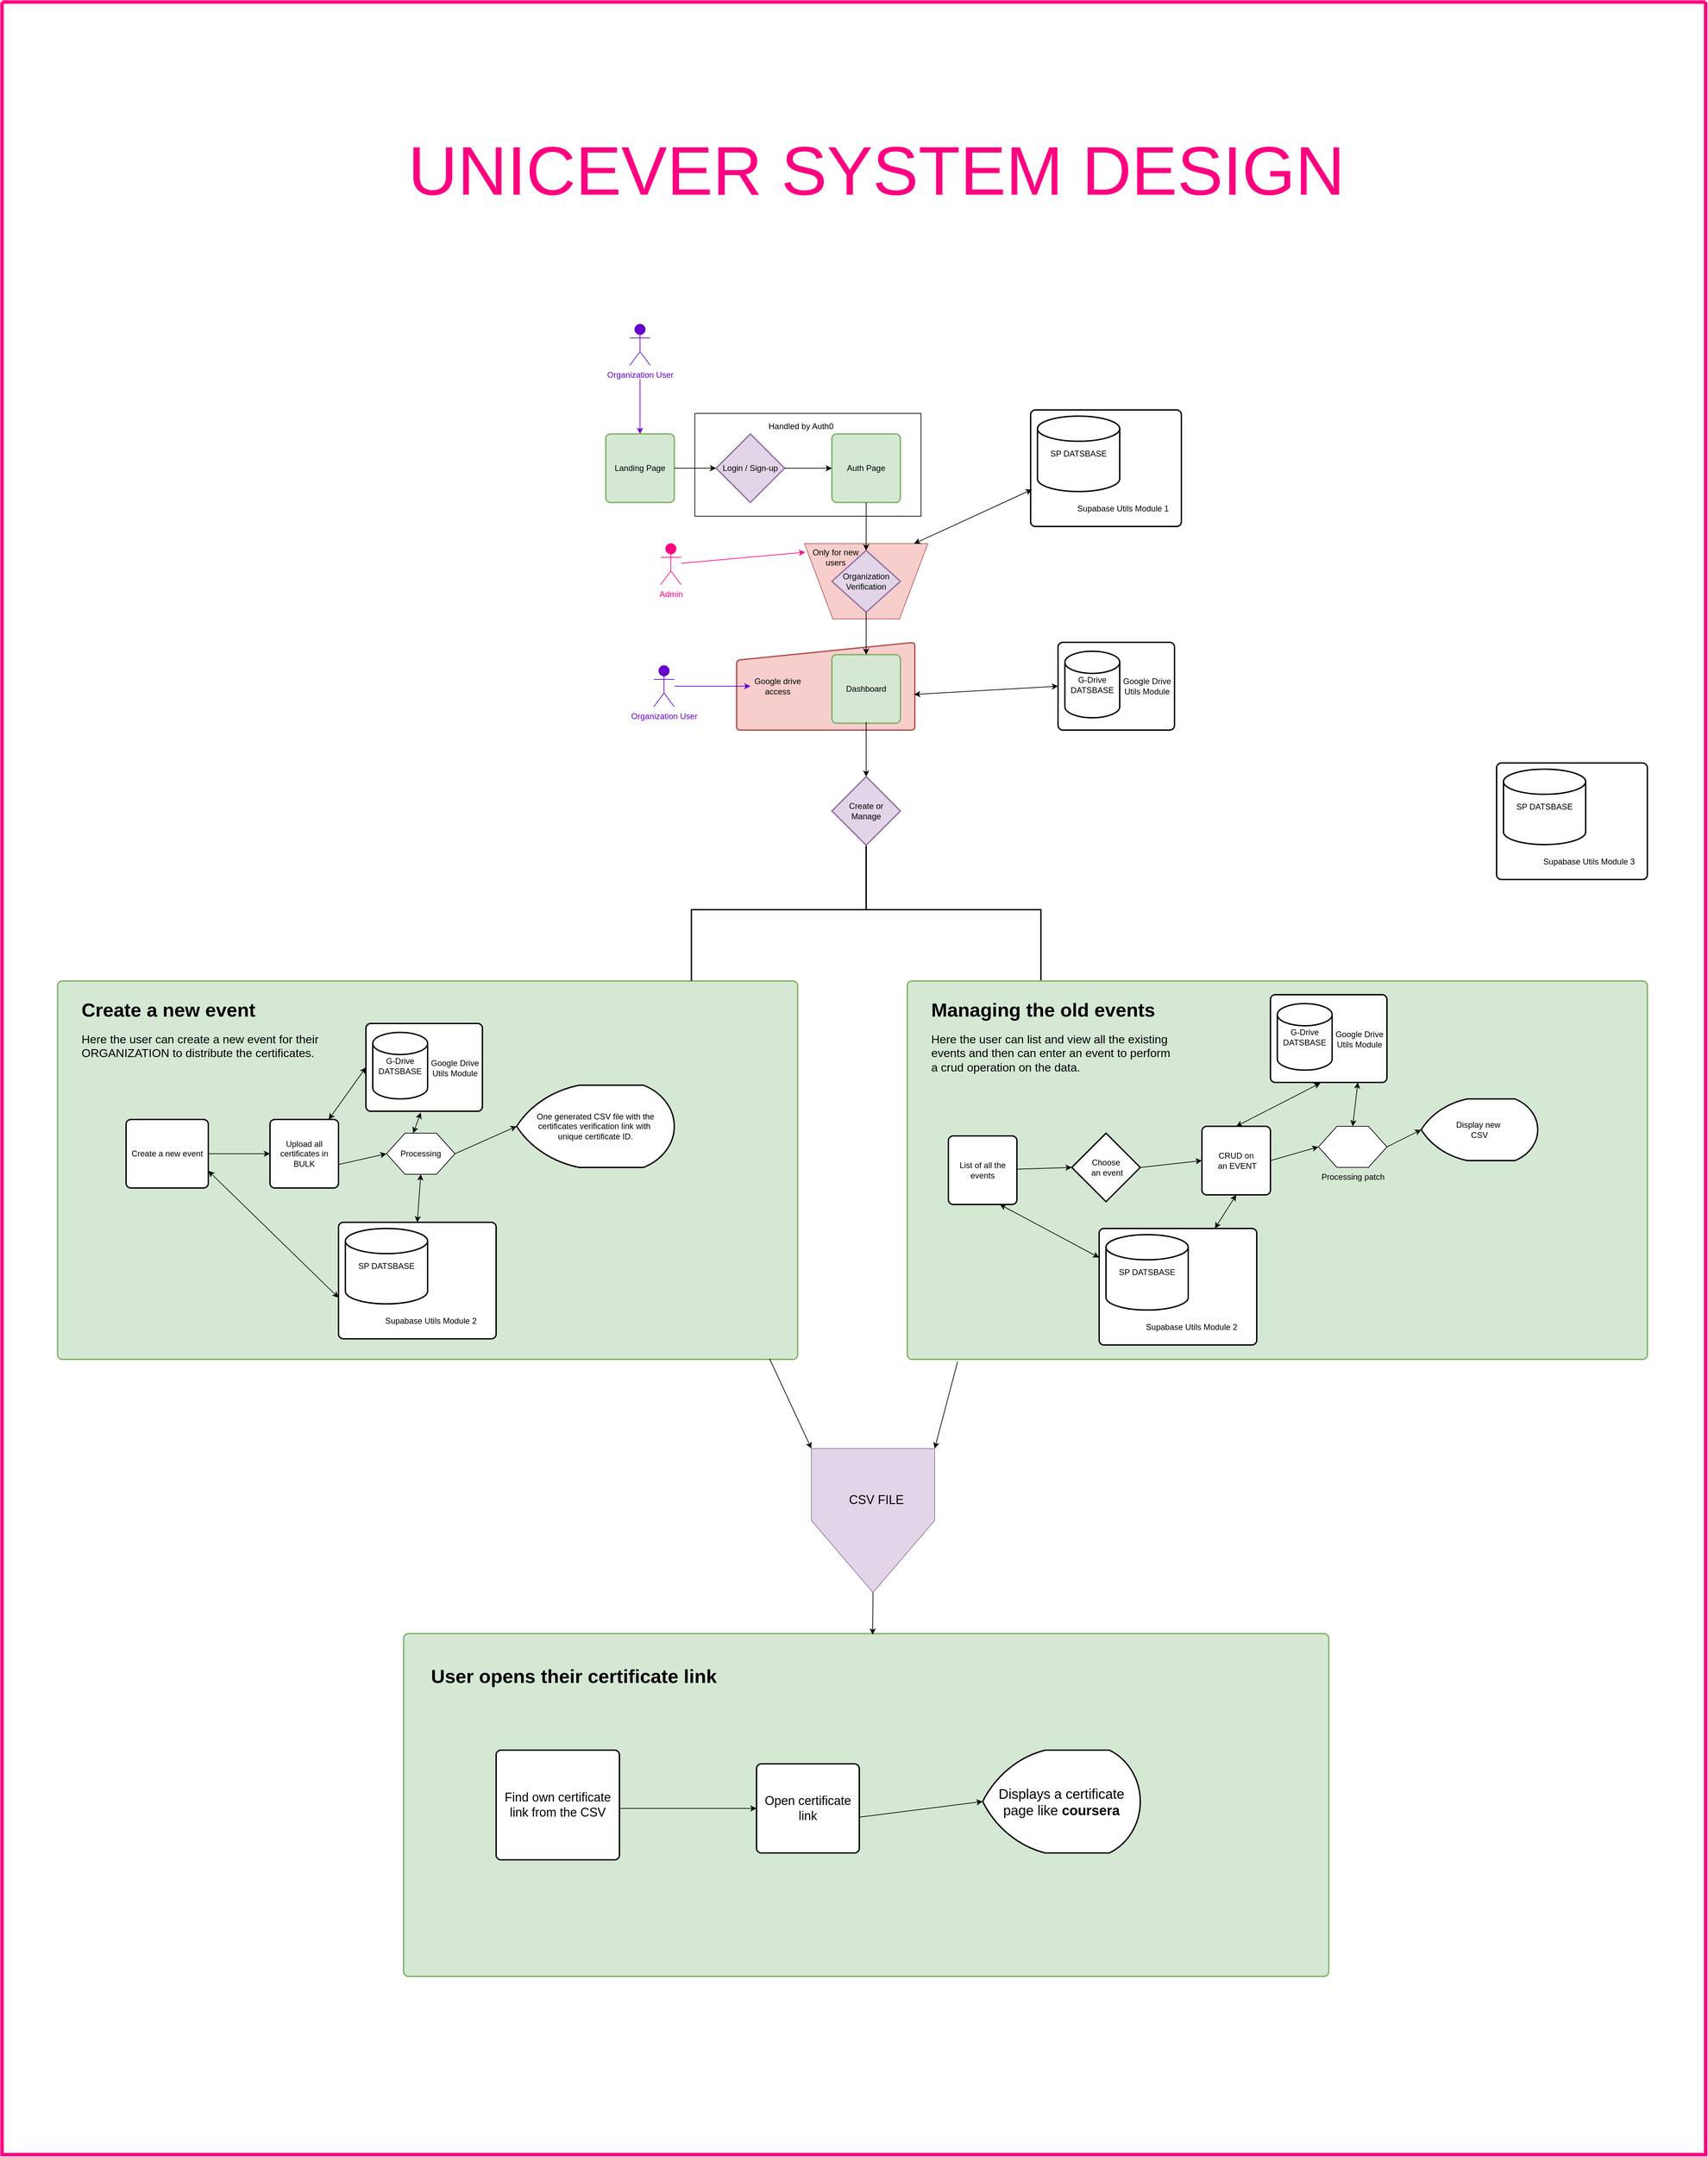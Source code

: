 <mxfile version="21.6.8" type="github">
  <diagram name="Page-1" id="26jy-_EbFpemDyZncVNP">
    <mxGraphModel dx="5695" dy="2660" grid="1" gridSize="12" guides="1" tooltips="1" connect="1" arrows="1" fold="1" page="1" pageScale="1" pageWidth="850" pageHeight="1100" math="0" shadow="0">
      <root>
        <mxCell id="0" />
        <mxCell id="1" parent="0" />
        <mxCell id="j80nH5_JYjky4zkuFjFW-16" value="" style="swimlane;startSize=0;" vertex="1" parent="1">
          <mxGeometry x="195" y="660" width="330" height="150" as="geometry" />
        </mxCell>
        <mxCell id="j80nH5_JYjky4zkuFjFW-17" value="Handled by Auth0" style="text;html=1;strokeColor=none;fillColor=none;align=center;verticalAlign=middle;whiteSpace=wrap;rounded=0;" vertex="1" parent="j80nH5_JYjky4zkuFjFW-16">
          <mxGeometry x="70" y="4" width="170" height="30" as="geometry" />
        </mxCell>
        <mxCell id="l8xyqsgmn4kDfwOyuNhK-19" value="" style="rounded=1;whiteSpace=wrap;html=1;absoluteArcSize=1;arcSize=14;strokeWidth=2;fillColor=#d5e8d4;strokeColor=#82b366;" parent="1" vertex="1">
          <mxGeometry x="-735" y="1488" width="1080" height="552" as="geometry" />
        </mxCell>
        <mxCell id="amVTXd0eAMOSNDRmJKCI-18" value="" style="rounded=1;whiteSpace=wrap;html=1;absoluteArcSize=1;arcSize=14;strokeWidth=2;" parent="1" vertex="1">
          <mxGeometry x="-325" y="1840" width="230" height="170" as="geometry" />
        </mxCell>
        <mxCell id="amVTXd0eAMOSNDRmJKCI-4" value="" style="html=1;strokeWidth=2;shape=manualInput;whiteSpace=wrap;rounded=1;size=26;arcSize=11;fillColor=#f8cecc;strokeColor=#b85450;" parent="1" vertex="1">
          <mxGeometry x="256" y="994" width="260" height="128" as="geometry" />
        </mxCell>
        <mxCell id="l8xyqsgmn4kDfwOyuNhK-28" value="" style="verticalLabelPosition=middle;verticalAlign=middle;html=1;shape=trapezoid;perimeter=trapezoidPerimeter;whiteSpace=wrap;size=0.23;arcSize=10;flipV=1;labelPosition=center;align=center;fillColor=#f8cecc;strokeColor=#b85450;" parent="1" vertex="1">
          <mxGeometry x="355" y="850" width="180" height="110" as="geometry" />
        </mxCell>
        <mxCell id="l8xyqsgmn4kDfwOyuNhK-1" value="Landing Page" style="rounded=1;whiteSpace=wrap;html=1;absoluteArcSize=1;arcSize=14;strokeWidth=2;fillColor=#d5e8d4;strokeColor=#82b366;" parent="1" vertex="1">
          <mxGeometry x="65" y="690" width="100" height="100" as="geometry" />
        </mxCell>
        <mxCell id="l8xyqsgmn4kDfwOyuNhK-2" value="Auth Page" style="rounded=1;whiteSpace=wrap;html=1;absoluteArcSize=1;arcSize=14;strokeWidth=2;fillColor=#d5e8d4;strokeColor=#82b366;" parent="1" vertex="1">
          <mxGeometry x="395" y="690" width="100" height="100" as="geometry" />
        </mxCell>
        <mxCell id="l8xyqsgmn4kDfwOyuNhK-3" value="Dashboard" style="rounded=1;whiteSpace=wrap;html=1;absoluteArcSize=1;arcSize=14;strokeWidth=2;fillColor=#d5e8d4;strokeColor=#82b366;" parent="1" vertex="1">
          <mxGeometry x="395" y="1012" width="100" height="100" as="geometry" />
        </mxCell>
        <mxCell id="l8xyqsgmn4kDfwOyuNhK-4" value="Login / Sign-up" style="strokeWidth=2;html=1;shape=mxgraph.flowchart.decision;whiteSpace=wrap;fillColor=#e1d5e7;strokeColor=#9673a6;" parent="1" vertex="1">
          <mxGeometry x="226" y="690" width="100" height="100" as="geometry" />
        </mxCell>
        <mxCell id="l8xyqsgmn4kDfwOyuNhK-8" value="" style="endArrow=classic;html=1;rounded=0;exitX=1;exitY=0.5;exitDx=0;exitDy=0;exitPerimeter=0;entryX=0;entryY=0.5;entryDx=0;entryDy=0;" parent="1" source="l8xyqsgmn4kDfwOyuNhK-4" target="l8xyqsgmn4kDfwOyuNhK-2" edge="1">
          <mxGeometry width="50" height="50" relative="1" as="geometry">
            <mxPoint x="435" y="770" as="sourcePoint" />
            <mxPoint x="485" y="720" as="targetPoint" />
          </mxGeometry>
        </mxCell>
        <mxCell id="l8xyqsgmn4kDfwOyuNhK-9" value="" style="endArrow=classic;html=1;rounded=0;entryX=0;entryY=0.5;entryDx=0;entryDy=0;entryPerimeter=0;" parent="1" source="l8xyqsgmn4kDfwOyuNhK-1" target="l8xyqsgmn4kDfwOyuNhK-4" edge="1">
          <mxGeometry width="50" height="50" relative="1" as="geometry">
            <mxPoint x="435" y="770" as="sourcePoint" />
            <mxPoint x="485" y="720" as="targetPoint" />
          </mxGeometry>
        </mxCell>
        <mxCell id="l8xyqsgmn4kDfwOyuNhK-11" value="Organization Verification" style="rhombus;whiteSpace=wrap;html=1;fillColor=#e1d5e7;strokeColor=#9673a6;shadow=0;strokeWidth=2;" parent="1" vertex="1">
          <mxGeometry x="395" y="860" width="100" height="90" as="geometry" />
        </mxCell>
        <mxCell id="l8xyqsgmn4kDfwOyuNhK-12" value="" style="endArrow=classic;html=1;rounded=0;entryX=0.5;entryY=0;entryDx=0;entryDy=0;exitX=0.5;exitY=1;exitDx=0;exitDy=0;" parent="1" source="l8xyqsgmn4kDfwOyuNhK-2" target="l8xyqsgmn4kDfwOyuNhK-11" edge="1">
          <mxGeometry width="50" height="50" relative="1" as="geometry">
            <mxPoint x="385" y="810" as="sourcePoint" />
            <mxPoint x="435" y="760" as="targetPoint" />
          </mxGeometry>
        </mxCell>
        <mxCell id="l8xyqsgmn4kDfwOyuNhK-13" value="" style="endArrow=classic;html=1;rounded=0;entryX=0.5;entryY=0;entryDx=0;entryDy=0;exitX=0.5;exitY=1;exitDx=0;exitDy=0;" parent="1" source="l8xyqsgmn4kDfwOyuNhK-11" target="l8xyqsgmn4kDfwOyuNhK-3" edge="1">
          <mxGeometry width="50" height="50" relative="1" as="geometry">
            <mxPoint x="455" y="890" as="sourcePoint" />
            <mxPoint x="505" y="840" as="targetPoint" />
          </mxGeometry>
        </mxCell>
        <mxCell id="l8xyqsgmn4kDfwOyuNhK-14" value="Organization User" style="shape=umlActor;verticalLabelPosition=bottom;verticalAlign=top;html=1;outlineConnect=0;fillColor=#6600CC;strokeColor=#6600CC;fontColor=#6600CC;labelBackgroundColor=default;" parent="1" vertex="1">
          <mxGeometry x="100" y="530" width="30" height="60" as="geometry" />
        </mxCell>
        <mxCell id="l8xyqsgmn4kDfwOyuNhK-15" value="" style="endArrow=classic;html=1;rounded=0;entryX=0.5;entryY=0;entryDx=0;entryDy=0;strokeColor=#6600CC;" parent="1" target="l8xyqsgmn4kDfwOyuNhK-1" edge="1">
          <mxGeometry width="50" height="50" relative="1" as="geometry">
            <mxPoint x="115" y="610" as="sourcePoint" />
            <mxPoint x="355" y="520" as="targetPoint" />
          </mxGeometry>
        </mxCell>
        <mxCell id="l8xyqsgmn4kDfwOyuNhK-18" value="" style="strokeWidth=2;html=1;shape=mxgraph.flowchart.annotation_2;align=left;labelPosition=right;pointerEvents=1;direction=south;" parent="1" vertex="1">
          <mxGeometry x="190" y="1280" width="510" height="208" as="geometry" />
        </mxCell>
        <mxCell id="l8xyqsgmn4kDfwOyuNhK-20" value="" style="rounded=1;whiteSpace=wrap;html=1;absoluteArcSize=1;arcSize=14;strokeWidth=2;fillColor=#d5e8d4;strokeColor=#82b366;" parent="1" vertex="1">
          <mxGeometry x="505" y="1488" width="1080" height="552" as="geometry" />
        </mxCell>
        <mxCell id="l8xyqsgmn4kDfwOyuNhK-21" value="&lt;h1&gt;&lt;font style=&quot;font-size: 28px;&quot;&gt;Managing the old events&lt;/font&gt;&lt;/h1&gt;&lt;p&gt;&lt;font style=&quot;font-size: 17px;&quot;&gt;Here the user can list and view all the existing events and then can enter an event to perform a crud operation on the data.&lt;/font&gt;&lt;/p&gt;" style="text;html=1;strokeColor=none;fillColor=none;spacing=5;spacingTop=-20;whiteSpace=wrap;overflow=hidden;rounded=0;" parent="1" vertex="1">
          <mxGeometry x="535" y="1508" width="360" height="122" as="geometry" />
        </mxCell>
        <mxCell id="l8xyqsgmn4kDfwOyuNhK-22" value="&lt;h1&gt;&lt;font style=&quot;font-size: 28px;&quot;&gt;Create a new event&lt;/font&gt;&lt;/h1&gt;&lt;p&gt;&lt;font style=&quot;font-size: 17px;&quot;&gt;Here the user can create a new event for their ORGANIZATION to distribute the certificates.&lt;/font&gt;&lt;/p&gt;" style="text;html=1;strokeColor=none;fillColor=none;spacing=5;spacingTop=-20;whiteSpace=wrap;overflow=hidden;rounded=0;" parent="1" vertex="1">
          <mxGeometry x="-705" y="1508" width="360" height="102" as="geometry" />
        </mxCell>
        <mxCell id="l8xyqsgmn4kDfwOyuNhK-24" value="&lt;font style=&quot;font-size: 12px;&quot;&gt;Create or&lt;br&gt;Manage&lt;/font&gt;" style="strokeWidth=2;html=1;shape=mxgraph.flowchart.decision;whiteSpace=wrap;fillColor=#e1d5e7;strokeColor=#9673a6;" parent="1" vertex="1">
          <mxGeometry x="395" y="1190" width="100" height="100" as="geometry" />
        </mxCell>
        <mxCell id="l8xyqsgmn4kDfwOyuNhK-27" value="" style="endArrow=classic;html=1;rounded=0;entryX=0.5;entryY=0;entryDx=0;entryDy=0;entryPerimeter=0;" parent="1" target="l8xyqsgmn4kDfwOyuNhK-24" edge="1">
          <mxGeometry width="50" height="50" relative="1" as="geometry">
            <mxPoint x="445" y="1110" as="sourcePoint" />
            <mxPoint x="455" y="1022" as="targetPoint" />
          </mxGeometry>
        </mxCell>
        <mxCell id="amVTXd0eAMOSNDRmJKCI-2" value="Only for new users" style="text;html=1;strokeColor=none;fillColor=none;align=center;verticalAlign=middle;whiteSpace=wrap;rounded=0;" parent="1" vertex="1">
          <mxGeometry x="356" y="855" width="89" height="30" as="geometry" />
        </mxCell>
        <mxCell id="amVTXd0eAMOSNDRmJKCI-5" value="Google drive access" style="text;html=1;strokeColor=none;fillColor=none;align=center;verticalAlign=middle;whiteSpace=wrap;rounded=0;" parent="1" vertex="1">
          <mxGeometry x="276" y="1043" width="80" height="30" as="geometry" />
        </mxCell>
        <mxCell id="amVTXd0eAMOSNDRmJKCI-8" value="Organization User" style="shape=umlActor;verticalLabelPosition=bottom;verticalAlign=top;html=1;outlineConnect=0;fillColor=#6600CC;strokeColor=#6600CC;fontColor=#6600CC;labelBackgroundColor=default;" parent="1" vertex="1">
          <mxGeometry x="135" y="1028" width="30" height="60" as="geometry" />
        </mxCell>
        <mxCell id="amVTXd0eAMOSNDRmJKCI-9" value="" style="endArrow=classic;html=1;rounded=0;strokeColor=#6600CC;" parent="1" source="amVTXd0eAMOSNDRmJKCI-8" target="amVTXd0eAMOSNDRmJKCI-5" edge="1">
          <mxGeometry width="50" height="50" relative="1" as="geometry">
            <mxPoint x="275" y="1150" as="sourcePoint" />
            <mxPoint x="325" y="1100" as="targetPoint" />
          </mxGeometry>
        </mxCell>
        <mxCell id="amVTXd0eAMOSNDRmJKCI-10" value="Admin" style="shape=umlActor;verticalLabelPosition=bottom;verticalAlign=top;html=1;outlineConnect=0;fillColor=#FF0080;strokeColor=#FF0080;fontColor=#FF0080;labelBackgroundColor=default;" parent="1" vertex="1">
          <mxGeometry x="145" y="850" width="30" height="60" as="geometry" />
        </mxCell>
        <mxCell id="amVTXd0eAMOSNDRmJKCI-14" value="" style="endArrow=classic;html=1;rounded=0;entryX=0;entryY=0.25;entryDx=0;entryDy=0;strokeColor=#FF0080;" parent="1" source="amVTXd0eAMOSNDRmJKCI-10" target="amVTXd0eAMOSNDRmJKCI-2" edge="1">
          <mxGeometry width="50" height="50" relative="1" as="geometry">
            <mxPoint x="405" y="790" as="sourcePoint" />
            <mxPoint x="385" y="870" as="targetPoint" />
          </mxGeometry>
        </mxCell>
        <mxCell id="amVTXd0eAMOSNDRmJKCI-16" value="Create a new event" style="rounded=1;whiteSpace=wrap;html=1;absoluteArcSize=1;arcSize=14;strokeWidth=2;" parent="1" vertex="1">
          <mxGeometry x="-635" y="1690" width="120" height="100" as="geometry" />
        </mxCell>
        <mxCell id="amVTXd0eAMOSNDRmJKCI-17" value="SP DATSBASE" style="strokeWidth=2;html=1;shape=mxgraph.flowchart.database;whiteSpace=wrap;" parent="1" vertex="1">
          <mxGeometry x="-315" y="1849" width="120" height="110" as="geometry" />
        </mxCell>
        <mxCell id="amVTXd0eAMOSNDRmJKCI-19" value="Supabase Utils Module 2" style="text;html=1;strokeColor=none;fillColor=none;align=center;verticalAlign=middle;whiteSpace=wrap;rounded=0;" parent="1" vertex="1">
          <mxGeometry x="-265" y="1969" width="150" height="30" as="geometry" />
        </mxCell>
        <mxCell id="amVTXd0eAMOSNDRmJKCI-20" value="Upload all certificates in BULK" style="rounded=1;whiteSpace=wrap;html=1;absoluteArcSize=1;arcSize=14;strokeWidth=2;" parent="1" vertex="1">
          <mxGeometry x="-425" y="1690" width="100" height="100" as="geometry" />
        </mxCell>
        <mxCell id="amVTXd0eAMOSNDRmJKCI-22" value="One generated CSV file with the certificates verification link with&amp;nbsp;&lt;br&gt;unique certificate ID." style="strokeWidth=2;html=1;shape=mxgraph.flowchart.display;whiteSpace=wrap;" parent="1" vertex="1">
          <mxGeometry x="-65" y="1640" width="230" height="120" as="geometry" />
        </mxCell>
        <mxCell id="amVTXd0eAMOSNDRmJKCI-24" value="" style="verticalLabelPosition=bottom;verticalAlign=top;html=1;shape=hexagon;perimeter=hexagonPerimeter2;arcSize=6;size=0.27;" parent="1" vertex="1">
          <mxGeometry x="-255" y="1710" width="100" height="60" as="geometry" />
        </mxCell>
        <mxCell id="amVTXd0eAMOSNDRmJKCI-25" value="Processing" style="text;html=1;strokeColor=none;fillColor=none;align=center;verticalAlign=middle;whiteSpace=wrap;rounded=0;" parent="1" vertex="1">
          <mxGeometry x="-235" y="1725" width="60" height="30" as="geometry" />
        </mxCell>
        <mxCell id="amVTXd0eAMOSNDRmJKCI-26" value="" style="endArrow=classic;html=1;rounded=0;entryX=0;entryY=0.5;entryDx=0;entryDy=0;" parent="1" source="amVTXd0eAMOSNDRmJKCI-16" target="amVTXd0eAMOSNDRmJKCI-20" edge="1">
          <mxGeometry width="50" height="50" relative="1" as="geometry">
            <mxPoint x="-275" y="1760" as="sourcePoint" />
            <mxPoint x="-225" y="1710" as="targetPoint" />
          </mxGeometry>
        </mxCell>
        <mxCell id="amVTXd0eAMOSNDRmJKCI-27" value="" style="endArrow=classic;html=1;rounded=0;entryX=0;entryY=0.5;entryDx=0;entryDy=0;exitX=0.999;exitY=0.658;exitDx=0;exitDy=0;exitPerimeter=0;" parent="1" source="amVTXd0eAMOSNDRmJKCI-20" target="amVTXd0eAMOSNDRmJKCI-24" edge="1">
          <mxGeometry width="50" height="50" relative="1" as="geometry">
            <mxPoint x="-505" y="1750" as="sourcePoint" />
            <mxPoint x="-345" y="1750" as="targetPoint" />
          </mxGeometry>
        </mxCell>
        <mxCell id="amVTXd0eAMOSNDRmJKCI-28" value="" style="rounded=1;whiteSpace=wrap;html=1;absoluteArcSize=1;arcSize=14;strokeWidth=2;" parent="1" vertex="1">
          <mxGeometry x="1365" y="1170" width="220" height="170" as="geometry" />
        </mxCell>
        <mxCell id="amVTXd0eAMOSNDRmJKCI-29" value="SP DATSBASE" style="strokeWidth=2;html=1;shape=mxgraph.flowchart.database;whiteSpace=wrap;" parent="1" vertex="1">
          <mxGeometry x="1375" y="1179" width="120" height="110" as="geometry" />
        </mxCell>
        <mxCell id="amVTXd0eAMOSNDRmJKCI-30" value="Supabase Utils Module 3" style="text;html=1;strokeColor=none;fillColor=none;align=center;verticalAlign=middle;whiteSpace=wrap;rounded=0;" parent="1" vertex="1">
          <mxGeometry x="1425" y="1299" width="150" height="30" as="geometry" />
        </mxCell>
        <mxCell id="amVTXd0eAMOSNDRmJKCI-31" value="" style="rounded=1;whiteSpace=wrap;html=1;absoluteArcSize=1;arcSize=14;strokeWidth=2;" parent="1" vertex="1">
          <mxGeometry x="685" y="655" width="220" height="170" as="geometry" />
        </mxCell>
        <mxCell id="amVTXd0eAMOSNDRmJKCI-32" value="SP DATSBASE" style="strokeWidth=2;html=1;shape=mxgraph.flowchart.database;whiteSpace=wrap;" parent="1" vertex="1">
          <mxGeometry x="695" y="664" width="120" height="110" as="geometry" />
        </mxCell>
        <mxCell id="amVTXd0eAMOSNDRmJKCI-33" value="Supabase Utils Module 1" style="text;html=1;strokeColor=none;fillColor=none;align=center;verticalAlign=middle;whiteSpace=wrap;rounded=0;" parent="1" vertex="1">
          <mxGeometry x="745" y="784" width="150" height="30" as="geometry" />
        </mxCell>
        <mxCell id="j80nH5_JYjky4zkuFjFW-3" value="" style="endArrow=classic;html=1;rounded=0;entryX=0;entryY=0.5;entryDx=0;entryDy=0;entryPerimeter=0;exitX=1;exitY=0.5;exitDx=0;exitDy=0;" edge="1" parent="1" source="amVTXd0eAMOSNDRmJKCI-24" target="amVTXd0eAMOSNDRmJKCI-22">
          <mxGeometry width="50" height="50" relative="1" as="geometry">
            <mxPoint x="-185" y="1830" as="sourcePoint" />
            <mxPoint x="-135" y="1780" as="targetPoint" />
          </mxGeometry>
        </mxCell>
        <mxCell id="j80nH5_JYjky4zkuFjFW-4" value="" style="endArrow=classic;startArrow=classic;html=1;rounded=0;exitX=1;exitY=0.75;exitDx=0;exitDy=0;entryX=0;entryY=0.647;entryDx=0;entryDy=0;entryPerimeter=0;" edge="1" parent="1" source="amVTXd0eAMOSNDRmJKCI-16" target="amVTXd0eAMOSNDRmJKCI-18">
          <mxGeometry width="50" height="50" relative="1" as="geometry">
            <mxPoint x="-465" y="1830" as="sourcePoint" />
            <mxPoint x="-415" y="1780" as="targetPoint" />
          </mxGeometry>
        </mxCell>
        <mxCell id="j80nH5_JYjky4zkuFjFW-5" value="" style="rounded=1;whiteSpace=wrap;html=1;absoluteArcSize=1;arcSize=14;strokeWidth=2;" vertex="1" parent="1">
          <mxGeometry x="-285" y="1550" width="170" height="128" as="geometry" />
        </mxCell>
        <mxCell id="j80nH5_JYjky4zkuFjFW-6" value="&lt;div style=&quot;&quot;&gt;&lt;span style=&quot;background-color: initial;&quot;&gt;&lt;font style=&quot;font-size: 12px;&quot;&gt;G-Drive DATSBASE&lt;/font&gt;&lt;/span&gt;&lt;/div&gt;" style="strokeWidth=2;html=1;shape=mxgraph.flowchart.database;whiteSpace=wrap;align=center;" vertex="1" parent="1">
          <mxGeometry x="-275" y="1563" width="80" height="97" as="geometry" />
        </mxCell>
        <mxCell id="j80nH5_JYjky4zkuFjFW-7" value="Google Drive Utils Module" style="text;html=1;strokeColor=none;fillColor=none;align=center;verticalAlign=middle;whiteSpace=wrap;rounded=0;" vertex="1" parent="1">
          <mxGeometry x="-195" y="1600" width="80" height="30" as="geometry" />
        </mxCell>
        <mxCell id="j80nH5_JYjky4zkuFjFW-8" value="" style="endArrow=classic;startArrow=classic;html=1;rounded=0;entryX=0;entryY=0.5;entryDx=0;entryDy=0;" edge="1" parent="1" source="amVTXd0eAMOSNDRmJKCI-20" target="j80nH5_JYjky4zkuFjFW-5">
          <mxGeometry width="50" height="50" relative="1" as="geometry">
            <mxPoint x="-465" y="1830" as="sourcePoint" />
            <mxPoint x="-415" y="1780" as="targetPoint" />
          </mxGeometry>
        </mxCell>
        <mxCell id="j80nH5_JYjky4zkuFjFW-9" value="" style="endArrow=classic;startArrow=classic;html=1;rounded=0;" edge="1" parent="1">
          <mxGeometry width="50" height="50" relative="1" as="geometry">
            <mxPoint x="-216" y="1710" as="sourcePoint" />
            <mxPoint x="-205" y="1680" as="targetPoint" />
          </mxGeometry>
        </mxCell>
        <mxCell id="j80nH5_JYjky4zkuFjFW-10" value="" style="rounded=1;whiteSpace=wrap;html=1;absoluteArcSize=1;arcSize=14;strokeWidth=2;" vertex="1" parent="1">
          <mxGeometry x="725" y="994" width="170" height="128" as="geometry" />
        </mxCell>
        <mxCell id="j80nH5_JYjky4zkuFjFW-11" value="&lt;div style=&quot;&quot;&gt;&lt;span style=&quot;background-color: initial;&quot;&gt;&lt;font style=&quot;font-size: 12px;&quot;&gt;G-Drive DATSBASE&lt;/font&gt;&lt;/span&gt;&lt;/div&gt;" style="strokeWidth=2;html=1;shape=mxgraph.flowchart.database;whiteSpace=wrap;align=center;" vertex="1" parent="1">
          <mxGeometry x="735" y="1007" width="80" height="97" as="geometry" />
        </mxCell>
        <mxCell id="j80nH5_JYjky4zkuFjFW-12" value="Google Drive Utils Module" style="text;html=1;strokeColor=none;fillColor=none;align=center;verticalAlign=middle;whiteSpace=wrap;rounded=0;" vertex="1" parent="1">
          <mxGeometry x="815" y="1043" width="80" height="30" as="geometry" />
        </mxCell>
        <mxCell id="j80nH5_JYjky4zkuFjFW-13" value="" style="endArrow=classic;startArrow=classic;html=1;rounded=0;entryX=0;entryY=0.5;entryDx=0;entryDy=0;exitX=0.996;exitY=0.594;exitDx=0;exitDy=0;exitPerimeter=0;" edge="1" parent="1" source="amVTXd0eAMOSNDRmJKCI-4" target="j80nH5_JYjky4zkuFjFW-10">
          <mxGeometry width="50" height="50" relative="1" as="geometry">
            <mxPoint x="185" y="1260" as="sourcePoint" />
            <mxPoint x="235" y="1210" as="targetPoint" />
          </mxGeometry>
        </mxCell>
        <mxCell id="j80nH5_JYjky4zkuFjFW-14" value="" style="endArrow=classic;startArrow=classic;html=1;rounded=0;entryX=0.009;entryY=0.683;entryDx=0;entryDy=0;entryPerimeter=0;" edge="1" parent="1" target="amVTXd0eAMOSNDRmJKCI-31">
          <mxGeometry width="50" height="50" relative="1" as="geometry">
            <mxPoint x="515" y="850" as="sourcePoint" />
            <mxPoint x="395" y="890" as="targetPoint" />
          </mxGeometry>
        </mxCell>
        <mxCell id="j80nH5_JYjky4zkuFjFW-18" value="List of all the events" style="rounded=1;whiteSpace=wrap;html=1;absoluteArcSize=1;arcSize=14;strokeWidth=2;" vertex="1" parent="1">
          <mxGeometry x="565" y="1714" width="100" height="100" as="geometry" />
        </mxCell>
        <mxCell id="j80nH5_JYjky4zkuFjFW-19" value="Choose&lt;br&gt;&amp;nbsp;an event" style="strokeWidth=2;html=1;shape=mxgraph.flowchart.decision;whiteSpace=wrap;" vertex="1" parent="1">
          <mxGeometry x="745" y="1710" width="100" height="100" as="geometry" />
        </mxCell>
        <mxCell id="j80nH5_JYjky4zkuFjFW-20" value="CRUD on&lt;br&gt;&amp;nbsp;an EVENT" style="rounded=1;whiteSpace=wrap;html=1;absoluteArcSize=1;arcSize=14;strokeWidth=2;" vertex="1" parent="1">
          <mxGeometry x="935" y="1700" width="100" height="100" as="geometry" />
        </mxCell>
        <mxCell id="j80nH5_JYjky4zkuFjFW-21" value="Processing patch" style="verticalLabelPosition=bottom;verticalAlign=top;html=1;shape=hexagon;perimeter=hexagonPerimeter2;arcSize=6;size=0.27;" vertex="1" parent="1">
          <mxGeometry x="1105" y="1700" width="100" height="60" as="geometry" />
        </mxCell>
        <mxCell id="j80nH5_JYjky4zkuFjFW-22" value="Display new&amp;nbsp;&lt;br&gt;CSV" style="strokeWidth=2;html=1;shape=mxgraph.flowchart.display;whiteSpace=wrap;" vertex="1" parent="1">
          <mxGeometry x="1255" y="1660" width="170" height="90" as="geometry" />
        </mxCell>
        <mxCell id="j80nH5_JYjky4zkuFjFW-23" value="" style="endArrow=classic;html=1;rounded=0;entryX=0;entryY=0.5;entryDx=0;entryDy=0;entryPerimeter=0;" edge="1" parent="1" source="j80nH5_JYjky4zkuFjFW-18" target="j80nH5_JYjky4zkuFjFW-19">
          <mxGeometry width="50" height="50" relative="1" as="geometry">
            <mxPoint x="985" y="1740" as="sourcePoint" />
            <mxPoint x="1035" y="1690" as="targetPoint" />
          </mxGeometry>
        </mxCell>
        <mxCell id="j80nH5_JYjky4zkuFjFW-24" value="" style="endArrow=classic;html=1;rounded=0;exitX=1;exitY=0.5;exitDx=0;exitDy=0;exitPerimeter=0;entryX=0;entryY=0.5;entryDx=0;entryDy=0;" edge="1" parent="1" source="j80nH5_JYjky4zkuFjFW-19" target="j80nH5_JYjky4zkuFjFW-20">
          <mxGeometry width="50" height="50" relative="1" as="geometry">
            <mxPoint x="675" y="1756" as="sourcePoint" />
            <mxPoint x="765" y="1750" as="targetPoint" />
          </mxGeometry>
        </mxCell>
        <mxCell id="j80nH5_JYjky4zkuFjFW-26" value="" style="endArrow=classic;html=1;rounded=0;exitX=1;exitY=0.5;exitDx=0;exitDy=0;entryX=0;entryY=0.5;entryDx=0;entryDy=0;" edge="1" parent="1" source="j80nH5_JYjky4zkuFjFW-20" target="j80nH5_JYjky4zkuFjFW-21">
          <mxGeometry width="50" height="50" relative="1" as="geometry">
            <mxPoint x="865" y="1750" as="sourcePoint" />
            <mxPoint x="945" y="1740" as="targetPoint" />
          </mxGeometry>
        </mxCell>
        <mxCell id="j80nH5_JYjky4zkuFjFW-27" value="" style="endArrow=classic;html=1;rounded=0;exitX=1;exitY=0.5;exitDx=0;exitDy=0;entryX=0;entryY=0.5;entryDx=0;entryDy=0;entryPerimeter=0;" edge="1" parent="1" source="j80nH5_JYjky4zkuFjFW-21" target="j80nH5_JYjky4zkuFjFW-22">
          <mxGeometry width="50" height="50" relative="1" as="geometry">
            <mxPoint x="1045" y="1740" as="sourcePoint" />
            <mxPoint x="1095" y="1700" as="targetPoint" />
          </mxGeometry>
        </mxCell>
        <mxCell id="j80nH5_JYjky4zkuFjFW-30" value="" style="rounded=1;whiteSpace=wrap;html=1;absoluteArcSize=1;arcSize=14;strokeWidth=2;" vertex="1" parent="1">
          <mxGeometry x="785" y="1849" width="230" height="170" as="geometry" />
        </mxCell>
        <mxCell id="j80nH5_JYjky4zkuFjFW-31" value="SP DATSBASE" style="strokeWidth=2;html=1;shape=mxgraph.flowchart.database;whiteSpace=wrap;" vertex="1" parent="1">
          <mxGeometry x="795" y="1858" width="120" height="110" as="geometry" />
        </mxCell>
        <mxCell id="j80nH5_JYjky4zkuFjFW-32" value="Supabase Utils Module 2" style="text;html=1;strokeColor=none;fillColor=none;align=center;verticalAlign=middle;whiteSpace=wrap;rounded=0;" vertex="1" parent="1">
          <mxGeometry x="845" y="1978" width="150" height="30" as="geometry" />
        </mxCell>
        <mxCell id="j80nH5_JYjky4zkuFjFW-33" value="" style="endArrow=classic;startArrow=classic;html=1;rounded=0;entryX=0;entryY=0.25;entryDx=0;entryDy=0;exitX=0.75;exitY=1;exitDx=0;exitDy=0;" edge="1" parent="1" source="j80nH5_JYjky4zkuFjFW-18" target="j80nH5_JYjky4zkuFjFW-30">
          <mxGeometry width="50" height="50" relative="1" as="geometry">
            <mxPoint x="475" y="2030" as="sourcePoint" />
            <mxPoint x="525" y="1980" as="targetPoint" />
          </mxGeometry>
        </mxCell>
        <mxCell id="j80nH5_JYjky4zkuFjFW-34" value="" style="endArrow=classic;startArrow=classic;html=1;rounded=0;entryX=0.5;entryY=1;entryDx=0;entryDy=0;" edge="1" parent="1" source="j80nH5_JYjky4zkuFjFW-30" target="j80nH5_JYjky4zkuFjFW-20">
          <mxGeometry width="50" height="50" relative="1" as="geometry">
            <mxPoint x="675" y="2030" as="sourcePoint" />
            <mxPoint x="725" y="1980" as="targetPoint" />
          </mxGeometry>
        </mxCell>
        <mxCell id="j80nH5_JYjky4zkuFjFW-35" value="" style="endArrow=classic;startArrow=classic;html=1;rounded=0;entryX=0.5;entryY=1;entryDx=0;entryDy=0;exitX=0.5;exitY=0;exitDx=0;exitDy=0;" edge="1" parent="1" source="amVTXd0eAMOSNDRmJKCI-18" target="amVTXd0eAMOSNDRmJKCI-24">
          <mxGeometry width="50" height="50" relative="1" as="geometry">
            <mxPoint x="-95" y="2030" as="sourcePoint" />
            <mxPoint x="-45" y="1980" as="targetPoint" />
          </mxGeometry>
        </mxCell>
        <mxCell id="j80nH5_JYjky4zkuFjFW-40" value="" style="rounded=1;whiteSpace=wrap;html=1;absoluteArcSize=1;arcSize=14;strokeWidth=2;" vertex="1" parent="1">
          <mxGeometry x="-285" y="1550" width="170" height="128" as="geometry" />
        </mxCell>
        <mxCell id="j80nH5_JYjky4zkuFjFW-41" value="&lt;div style=&quot;&quot;&gt;&lt;span style=&quot;background-color: initial;&quot;&gt;&lt;font style=&quot;font-size: 12px;&quot;&gt;G-Drive DATSBASE&lt;/font&gt;&lt;/span&gt;&lt;/div&gt;" style="strokeWidth=2;html=1;shape=mxgraph.flowchart.database;whiteSpace=wrap;align=center;" vertex="1" parent="1">
          <mxGeometry x="-275" y="1563" width="80" height="97" as="geometry" />
        </mxCell>
        <mxCell id="j80nH5_JYjky4zkuFjFW-42" value="Google Drive Utils Module" style="text;html=1;strokeColor=none;fillColor=none;align=center;verticalAlign=middle;whiteSpace=wrap;rounded=0;" vertex="1" parent="1">
          <mxGeometry x="-195" y="1600" width="80" height="30" as="geometry" />
        </mxCell>
        <mxCell id="j80nH5_JYjky4zkuFjFW-43" value="" style="rounded=1;whiteSpace=wrap;html=1;absoluteArcSize=1;arcSize=14;strokeWidth=2;" vertex="1" parent="1">
          <mxGeometry x="1035" y="1508" width="170" height="128" as="geometry" />
        </mxCell>
        <mxCell id="j80nH5_JYjky4zkuFjFW-44" value="&lt;div style=&quot;&quot;&gt;&lt;span style=&quot;background-color: initial;&quot;&gt;&lt;font style=&quot;font-size: 12px;&quot;&gt;G-Drive DATSBASE&lt;/font&gt;&lt;/span&gt;&lt;/div&gt;" style="strokeWidth=2;html=1;shape=mxgraph.flowchart.database;whiteSpace=wrap;align=center;" vertex="1" parent="1">
          <mxGeometry x="1045" y="1521" width="80" height="97" as="geometry" />
        </mxCell>
        <mxCell id="j80nH5_JYjky4zkuFjFW-45" value="Google Drive Utils Module" style="text;html=1;strokeColor=none;fillColor=none;align=center;verticalAlign=middle;whiteSpace=wrap;rounded=0;" vertex="1" parent="1">
          <mxGeometry x="1125" y="1558" width="80" height="30" as="geometry" />
        </mxCell>
        <mxCell id="j80nH5_JYjky4zkuFjFW-46" value="" style="endArrow=classic;startArrow=classic;html=1;rounded=0;entryX=0.428;entryY=1.008;entryDx=0;entryDy=0;entryPerimeter=0;exitX=0.5;exitY=0;exitDx=0;exitDy=0;" edge="1" parent="1" source="j80nH5_JYjky4zkuFjFW-20" target="j80nH5_JYjky4zkuFjFW-43">
          <mxGeometry width="50" height="50" relative="1" as="geometry">
            <mxPoint x="925" y="1690" as="sourcePoint" />
            <mxPoint x="975" y="1640" as="targetPoint" />
          </mxGeometry>
        </mxCell>
        <mxCell id="j80nH5_JYjky4zkuFjFW-47" value="" style="endArrow=classic;startArrow=classic;html=1;rounded=0;entryX=0.75;entryY=1;entryDx=0;entryDy=0;exitX=0.5;exitY=0;exitDx=0;exitDy=0;" edge="1" parent="1" source="j80nH5_JYjky4zkuFjFW-21" target="j80nH5_JYjky4zkuFjFW-43">
          <mxGeometry width="50" height="50" relative="1" as="geometry">
            <mxPoint x="925" y="1690" as="sourcePoint" />
            <mxPoint x="975" y="1640" as="targetPoint" />
          </mxGeometry>
        </mxCell>
        <mxCell id="j80nH5_JYjky4zkuFjFW-48" value="" style="rounded=1;whiteSpace=wrap;html=1;absoluteArcSize=1;arcSize=14;strokeWidth=2;fillColor=#d5e8d4;strokeColor=#82b366;" vertex="1" parent="1">
          <mxGeometry x="-230" y="2440" width="1350" height="500" as="geometry" />
        </mxCell>
        <mxCell id="j80nH5_JYjky4zkuFjFW-49" value="" style="verticalLabelPosition=bottom;verticalAlign=top;html=1;shape=offPageConnector;rounded=0;size=0.5;fillColor=#e1d5e7;strokeColor=#9673a6;" vertex="1" parent="1">
          <mxGeometry x="365" y="2170" width="180" height="210" as="geometry" />
        </mxCell>
        <mxCell id="j80nH5_JYjky4zkuFjFW-51" value="" style="endArrow=classic;html=1;rounded=0;entryX=0.507;entryY=0.003;entryDx=0;entryDy=0;entryPerimeter=0;exitX=0.5;exitY=1;exitDx=0;exitDy=0;" edge="1" parent="1" source="j80nH5_JYjky4zkuFjFW-49" target="j80nH5_JYjky4zkuFjFW-48">
          <mxGeometry width="50" height="50" relative="1" as="geometry">
            <mxPoint x="225" y="2330" as="sourcePoint" />
            <mxPoint x="275" y="2280" as="targetPoint" />
          </mxGeometry>
        </mxCell>
        <mxCell id="j80nH5_JYjky4zkuFjFW-52" value="" style="endArrow=classic;html=1;rounded=0;exitX=0.962;exitY=0.998;exitDx=0;exitDy=0;exitPerimeter=0;entryX=0;entryY=0;entryDx=0;entryDy=0;" edge="1" parent="1" source="l8xyqsgmn4kDfwOyuNhK-19" target="j80nH5_JYjky4zkuFjFW-49">
          <mxGeometry width="50" height="50" relative="1" as="geometry">
            <mxPoint x="395" y="2150" as="sourcePoint" />
            <mxPoint x="445" y="2100" as="targetPoint" />
          </mxGeometry>
        </mxCell>
        <mxCell id="j80nH5_JYjky4zkuFjFW-53" value="" style="endArrow=classic;html=1;rounded=0;exitX=0.068;exitY=1.006;exitDx=0;exitDy=0;exitPerimeter=0;entryX=1;entryY=0;entryDx=0;entryDy=0;" edge="1" parent="1" source="l8xyqsgmn4kDfwOyuNhK-20" target="j80nH5_JYjky4zkuFjFW-49">
          <mxGeometry width="50" height="50" relative="1" as="geometry">
            <mxPoint x="314" y="2049" as="sourcePoint" />
            <mxPoint x="375" y="2180" as="targetPoint" />
          </mxGeometry>
        </mxCell>
        <mxCell id="j80nH5_JYjky4zkuFjFW-54" value="&lt;font style=&quot;font-size: 18px;&quot;&gt;CSV FILE&lt;/font&gt;" style="text;html=1;strokeColor=none;fillColor=none;align=center;verticalAlign=middle;whiteSpace=wrap;rounded=0;" vertex="1" parent="1">
          <mxGeometry x="410" y="2230" width="100" height="30" as="geometry" />
        </mxCell>
        <mxCell id="j80nH5_JYjky4zkuFjFW-55" value="&lt;font style=&quot;font-size: 18px;&quot;&gt;Open certificate link&lt;/font&gt;" style="rounded=1;whiteSpace=wrap;html=1;absoluteArcSize=1;arcSize=14;strokeWidth=2;" vertex="1" parent="1">
          <mxGeometry x="285" y="2630" width="150" height="130" as="geometry" />
        </mxCell>
        <mxCell id="j80nH5_JYjky4zkuFjFW-57" value="&lt;h1&gt;&lt;font style=&quot;font-size: 28px;&quot;&gt;User opens their certificate link&lt;/font&gt;&lt;/h1&gt;" style="text;html=1;strokeColor=none;fillColor=none;spacing=5;spacingTop=-20;whiteSpace=wrap;overflow=hidden;rounded=0;" vertex="1" parent="1">
          <mxGeometry x="-195" y="2480" width="430" height="40" as="geometry" />
        </mxCell>
        <mxCell id="j80nH5_JYjky4zkuFjFW-59" value="&lt;font style=&quot;font-size: 20px;&quot;&gt;Displays a certificate page like &lt;b&gt;coursera&lt;/b&gt;&lt;/font&gt;" style="strokeWidth=2;html=1;shape=mxgraph.flowchart.display;whiteSpace=wrap;" vertex="1" parent="1">
          <mxGeometry x="615" y="2610" width="230" height="150" as="geometry" />
        </mxCell>
        <mxCell id="j80nH5_JYjky4zkuFjFW-61" value="&lt;font style=&quot;font-size: 18px;&quot;&gt;Find own certificate link from the CSV&lt;/font&gt;" style="rounded=1;whiteSpace=wrap;html=1;absoluteArcSize=1;arcSize=14;strokeWidth=2;" vertex="1" parent="1">
          <mxGeometry x="-95" y="2610" width="180" height="160" as="geometry" />
        </mxCell>
        <mxCell id="j80nH5_JYjky4zkuFjFW-63" value="" style="endArrow=classic;html=1;rounded=0;entryX=0;entryY=0.5;entryDx=0;entryDy=0;" edge="1" parent="1" target="j80nH5_JYjky4zkuFjFW-55">
          <mxGeometry width="50" height="50" relative="1" as="geometry">
            <mxPoint x="85" y="2695" as="sourcePoint" />
            <mxPoint x="395" y="2760" as="targetPoint" />
          </mxGeometry>
        </mxCell>
        <mxCell id="j80nH5_JYjky4zkuFjFW-64" value="" style="endArrow=classic;html=1;rounded=0;entryX=0;entryY=0.5;entryDx=0;entryDy=0;entryPerimeter=0;exitX=0.992;exitY=0.599;exitDx=0;exitDy=0;exitPerimeter=0;" edge="1" parent="1" source="j80nH5_JYjky4zkuFjFW-55" target="j80nH5_JYjky4zkuFjFW-59">
          <mxGeometry width="50" height="50" relative="1" as="geometry">
            <mxPoint x="345" y="2810" as="sourcePoint" />
            <mxPoint x="395" y="2760" as="targetPoint" />
          </mxGeometry>
        </mxCell>
        <mxCell id="j80nH5_JYjky4zkuFjFW-65" value="&lt;font color=&quot;#ff0080&quot; style=&quot;font-size: 100px;&quot;&gt;UNICEVER SYSTEM DESIGN&lt;/font&gt;" style="text;html=1;strokeColor=none;fillColor=none;align=center;verticalAlign=middle;whiteSpace=wrap;rounded=0;" vertex="1" parent="1">
          <mxGeometry x="-430" y="290" width="1780" height="30" as="geometry" />
        </mxCell>
        <mxCell id="j80nH5_JYjky4zkuFjFW-66" value="" style="swimlane;startSize=0;strokeWidth=5;strokeColor=#FF0080;" vertex="1" parent="1">
          <mxGeometry x="-816" y="60" width="2486" height="3140" as="geometry" />
        </mxCell>
      </root>
    </mxGraphModel>
  </diagram>
</mxfile>
